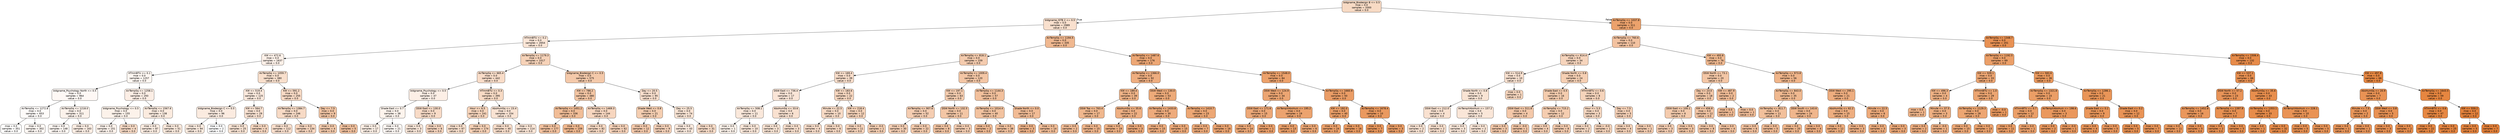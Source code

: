 digraph Tree {
node [shape=box, style="filled, rounded", color="black", fontname=helvetica] ;
edge [fontname=helvetica] ;
0 [label="bldgname_Biodesign B <= 0.5\nmse = 0.0\nsamples = 3300\nvalue = 0.0", fillcolor="#f7dac4"] ;
1 [label="bldgname_ISTB 2 <= 0.5\nmse = 0.0\nsamples = 2989\nvalue = 0.0", fillcolor="#f9e0ce"] ;
0 -> 1 [labeldistance=2.5, labelangle=45, headlabel="True"] ;
2 [label="HTmmBTU <= 0.2\nmse = 0.0\nsamples = 2654\nvalue = 0.0", fillcolor="#fae5d6"] ;
1 -> 2 ;
3 [label="KW <= 472.6\nmse = 0.0\nsamples = 1637\nvalue = 0.0", fillcolor="#fcf0e8"] ;
2 -> 3 ;
4 [label="HTmmBTU <= 0.1\nmse = 0.0\nsamples = 1257\nvalue = 0.0", fillcolor="#fdf6f1"] ;
3 -> 4 ;
5 [label="bldgname_Psychology North <= 0.5\nmse = 0.0\nsamples = 964\nvalue = 0.0", fillcolor="#fef8f5"] ;
4 -> 5 ;
6 [label="AirTempSq <= 1272.8\nmse = 0.0\nsamples = 653\nvalue = 0.0", fillcolor="#fefbf9"] ;
5 -> 6 ;
7 [label="mse = 0.0\nsamples = 351\nvalue = 0.0", fillcolor="#fffefd"] ;
6 -> 7 ;
8 [label="mse = 0.0\nsamples = 302\nvalue = 0.0", fillcolor="#fef8f4"] ;
6 -> 8 ;
9 [label="AirTempSq <= 1218.0\nmse = 0.0\nsamples = 311\nvalue = 0.0", fillcolor="#fcf2eb"] ;
5 -> 9 ;
10 [label="mse = 0.0\nsamples = 148\nvalue = 0.0", fillcolor="#fdf7f3"] ;
9 -> 10 ;
11 [label="mse = 0.0\nsamples = 163\nvalue = 0.0", fillcolor="#fbede3"] ;
9 -> 11 ;
12 [label="AirTempSq <= 1258.1\nmse = 0.0\nsamples = 293\nvalue = 0.0", fillcolor="#fceee5"] ;
4 -> 12 ;
13 [label="bldgname_Psychology <= 0.5\nmse = 0.0\nsamples = 155\nvalue = 0.0", fillcolor="#fcf2ea"] ;
12 -> 13 ;
14 [label="mse = 0.0\nsamples = 151\nvalue = 0.0", fillcolor="#fcf2eb"] ;
13 -> 14 ;
15 [label="mse = 0.0\nsamples = 4\nvalue = 0.0", fillcolor="#f7dac5"] ;
13 -> 15 ;
16 [label="AirTempSq <= 1567.6\nmse = 0.0\nsamples = 138\nvalue = 0.0", fillcolor="#fbebdf"] ;
12 -> 16 ;
17 [label="mse = 0.0\nsamples = 87\nvalue = 0.0", fillcolor="#fbece1"] ;
16 -> 17 ;
18 [label="mse = 0.0\nsamples = 51\nvalue = 0.0", fillcolor="#fae9dc"] ;
16 -> 18 ;
19 [label="AirTempSq <= 1059.7\nmse = 0.0\nsamples = 380\nvalue = 0.0", fillcolor="#f8dfcc"] ;
3 -> 19 ;
20 [label="KW <= 519.4\nmse = 0.0\nsamples = 125\nvalue = 0.0", fillcolor="#fbe9dd"] ;
19 -> 20 ;
21 [label="bldgname_Biodesign C <= 0.5\nmse = 0.0\nsamples = 96\nvalue = 0.0", fillcolor="#fbebe0"] ;
20 -> 21 ;
22 [label="mse = 0.0\nsamples = 94\nvalue = 0.0", fillcolor="#fbebdf"] ;
21 -> 22 ;
23 [label="mse = 0.0\nsamples = 2\nvalue = 0.0", fillcolor="#ffffff"] ;
21 -> 23 ;
24 [label="KW <= 564.7\nmse = 0.0\nsamples = 29\nvalue = 0.0", fillcolor="#f9e2d2"] ;
20 -> 24 ;
25 [label="mse = 0.0\nsamples = 25\nvalue = 0.0", fillcolor="#f9e4d4"] ;
24 -> 25 ;
26 [label="mse = 0.0\nsamples = 4\nvalue = 0.0", fillcolor="#f7d7c0"] ;
24 -> 26 ;
27 [label="KW <= 591.2\nmse = 0.0\nsamples = 255\nvalue = 0.0", fillcolor="#f7d9c4"] ;
19 -> 27 ;
28 [label="AirTempSq <= 1384.7\nmse = 0.0\nsamples = 246\nvalue = 0.0", fillcolor="#f7dac5"] ;
27 -> 28 ;
29 [label="mse = 0.0\nsamples = 112\nvalue = 0.0", fillcolor="#f8decc"] ;
28 -> 29 ;
30 [label="mse = 0.0\nsamples = 134\nvalue = 0.0", fillcolor="#f7d6bf"] ;
28 -> 30 ;
31 [label="Day <= 7.5\nmse = 0.0\nsamples = 9\nvalue = 0.0", fillcolor="#f3c6a5"] ;
27 -> 31 ;
32 [label="mse = 0.0\nsamples = 4\nvalue = 0.0", fillcolor="#f4caab"] ;
31 -> 32 ;
33 [label="mse = 0.0\nsamples = 5\nvalue = 0.0", fillcolor="#f2c19e"] ;
31 -> 33 ;
34 [label="AirTempSq <= 1179.3\nmse = 0.0\nsamples = 1017\nvalue = 0.0", fillcolor="#f6d2b8"] ;
2 -> 34 ;
35 [label="AirTempSq <= 665.4\nmse = 0.0\nsamples = 442\nvalue = 0.0", fillcolor="#f8dcc8"] ;
34 -> 35 ;
36 [label="bldgname_Psychology <= 0.5\nmse = 0.0\nsamples = 47\nvalue = 0.0", fillcolor="#fcefe6"] ;
35 -> 36 ;
37 [label="Shade East <= 0.7\nmse = 0.0\nsamples = 38\nvalue = 0.0", fillcolor="#fdf4ed"] ;
36 -> 37 ;
38 [label="mse = 0.0\nsamples = 17\nvalue = 0.0", fillcolor="#fbeee4"] ;
37 -> 38 ;
39 [label="mse = 0.0\nsamples = 21\nvalue = 0.0", fillcolor="#fef8f4"] ;
37 -> 39 ;
40 [label="DSW East <= 130.0\nmse = 0.0\nsamples = 9\nvalue = 0.0", fillcolor="#f8dbc7"] ;
36 -> 40 ;
41 [label="mse = 0.0\nsamples = 3\nvalue = 0.0", fillcolor="#fae7d9"] ;
40 -> 41 ;
42 [label="mse = 0.0\nsamples = 6\nvalue = 0.0", fillcolor="#f7d6bf"] ;
40 -> 42 ;
43 [label="HTmmBTU <= 0.3\nmse = 0.0\nsamples = 395\nvalue = 0.0", fillcolor="#f7dac4"] ;
35 -> 43 ;
44 [label="Hour <= 6.5\nmse = 0.0\nsamples = 241\nvalue = 0.0", fillcolor="#f6d4bb"] ;
43 -> 44 ;
45 [label="mse = 0.0\nsamples = 67\nvalue = 0.0", fillcolor="#f8dfcc"] ;
44 -> 45 ;
46 [label="mse = 0.0\nsamples = 174\nvalue = 0.0", fillcolor="#f5d0b5"] ;
44 -> 46 ;
47 [label="AbsHumSq <= 23.4\nmse = 0.0\nsamples = 154\nvalue = 0.0", fillcolor="#f9e3d3"] ;
43 -> 47 ;
48 [label="mse = 0.0\nsamples = 40\nvalue = 0.0", fillcolor="#f8ddca"] ;
47 -> 48 ;
49 [label="mse = 0.0\nsamples = 114\nvalue = 0.0", fillcolor="#fae5d6"] ;
47 -> 49 ;
50 [label="bldgname_Biodesign C <= 0.5\nmse = 0.0\nsamples = 575\nvalue = 0.0", fillcolor="#f4c9aa"] ;
34 -> 50 ;
51 [label="KW <= 786.2\nmse = 0.0\nsamples = 480\nvalue = 0.0", fillcolor="#f3c5a3"] ;
50 -> 51 ;
52 [label="AirTempSq <= 1451.2\nmse = 0.0\nsamples = 336\nvalue = 0.0", fillcolor="#f1bd97"] ;
51 -> 52 ;
53 [label="mse = 0.0\nsamples = 177\nvalue = 0.0", fillcolor="#f2c19e"] ;
52 -> 53 ;
54 [label="mse = 0.0\nsamples = 159\nvalue = 0.0", fillcolor="#f0b88f"] ;
52 -> 54 ;
55 [label="AirTempSq <= 1469.3\nmse = 0.0\nsamples = 144\nvalue = 0.0", fillcolor="#f7d6bf"] ;
51 -> 55 ;
56 [label="mse = 0.0\nsamples = 82\nvalue = 0.0", fillcolor="#f7d9c3"] ;
55 -> 56 ;
57 [label="mse = 0.0\nsamples = 62\nvalue = 0.0", fillcolor="#f6d2b9"] ;
55 -> 57 ;
58 [label="Day <= 20.5\nmse = 0.0\nsamples = 95\nvalue = 0.0", fillcolor="#f8decc"] ;
50 -> 58 ;
59 [label="Shade West <= 0.8\nmse = 0.0\nsamples = 21\nvalue = 0.0", fillcolor="#f5ceb1"] ;
58 -> 59 ;
60 [label="mse = 0.0\nsamples = 12\nvalue = 0.0", fillcolor="#f4c9ab"] ;
59 -> 60 ;
61 [label="mse = 0.0\nsamples = 9\nvalue = 0.0", fillcolor="#f6d2b9"] ;
59 -> 61 ;
62 [label="Day <= 25.5\nmse = 0.0\nsamples = 74\nvalue = 0.0", fillcolor="#f9e4d4"] ;
58 -> 62 ;
63 [label="mse = 0.0\nsamples = 43\nvalue = 0.0", fillcolor="#fbeade"] ;
62 -> 63 ;
64 [label="mse = 0.0\nsamples = 31\nvalue = 0.0", fillcolor="#f8dcc8"] ;
62 -> 64 ;
65 [label="AirTempSq <= 1194.5\nmse = 0.0\nsamples = 335\nvalue = 0.0", fillcolor="#f0b890"] ;
1 -> 65 ;
66 [label="AirTempSq <= 818.1\nmse = 0.0\nsamples = 159\nvalue = 0.0", fillcolor="#f4cbae"] ;
65 -> 66 ;
67 [label="KW <= 169.4\nmse = 0.0\nsamples = 39\nvalue = 0.0", fillcolor="#f8ddca"] ;
66 -> 67 ;
68 [label="DSW East <= 736.4\nmse = 0.0\nsamples = 17\nvalue = 0.0", fillcolor="#fae5d7"] ;
67 -> 68 ;
69 [label="AirTempSq <= 508.1\nmse = 0.0\nsamples = 11\nvalue = 0.0", fillcolor="#fae8db"] ;
68 -> 69 ;
70 [label="mse = 0.0\nsamples = 1\nvalue = 0.0", fillcolor="#fcf2ea"] ;
69 -> 70 ;
71 [label="mse = 0.0\nsamples = 10\nvalue = 0.0", fillcolor="#fae7d9"] ;
69 -> 71 ;
72 [label="AbsHumSq <= 33.6\nmse = 0.0\nsamples = 6\nvalue = 0.0", fillcolor="#f9e1d0"] ;
68 -> 72 ;
73 [label="mse = 0.0\nsamples = 3\nvalue = 0.0", fillcolor="#f9e4d4"] ;
72 -> 73 ;
74 [label="mse = 0.0\nsamples = 3\nvalue = 0.0", fillcolor="#f9e0ce"] ;
72 -> 74 ;
75 [label="KW <= 183.6\nmse = 0.0\nsamples = 22\nvalue = 0.0", fillcolor="#f7d7c0"] ;
67 -> 75 ;
76 [label="Minute <= 22.5\nmse = 0.0\nsamples = 10\nvalue = 0.0", fillcolor="#f8dbc6"] ;
75 -> 76 ;
77 [label="mse = 0.0\nsamples = 4\nvalue = 0.0", fillcolor="#f8ddca"] ;
76 -> 77 ;
78 [label="mse = 0.0\nsamples = 6\nvalue = 0.0", fillcolor="#f7d9c3"] ;
76 -> 78 ;
79 [label="KW <= 218.4\nmse = 0.0\nsamples = 12\nvalue = 0.0", fillcolor="#f6d3b9"] ;
75 -> 79 ;
80 [label="mse = 0.0\nsamples = 11\nvalue = 0.0", fillcolor="#f6d3ba"] ;
79 -> 80 ;
81 [label="mse = -0.0\nsamples = 1\nvalue = 0.0", fillcolor="#f5cfb3"] ;
79 -> 81 ;
82 [label="AirTempSq <= 1009.4\nmse = 0.0\nsamples = 120\nvalue = 0.0", fillcolor="#f3c6a5"] ;
66 -> 82 ;
83 [label="KW <= 197.1\nmse = 0.0\nsamples = 63\nvalue = 0.0", fillcolor="#f4ccaf"] ;
82 -> 83 ;
84 [label="AirTempSq <= 907.6\nmse = 0.0\nsamples = 52\nvalue = 0.0", fillcolor="#f5cdb1"] ;
83 -> 84 ;
85 [label="mse = 0.0\nsamples = 30\nvalue = 0.0", fillcolor="#f5cfb4"] ;
84 -> 85 ;
86 [label="mse = 0.0\nsamples = 22\nvalue = 0.0", fillcolor="#f4cbad"] ;
84 -> 86 ;
87 [label="DSW North <= 132.5\nmse = 0.0\nsamples = 11\nvalue = 0.0", fillcolor="#f3c6a5"] ;
83 -> 87 ;
88 [label="mse = 0.0\nsamples = 8\nvalue = 0.0", fillcolor="#f3c4a2"] ;
87 -> 88 ;
89 [label="mse = 0.0\nsamples = 3\nvalue = 0.0", fillcolor="#f5ceb2"] ;
87 -> 89 ;
90 [label="AirTempSq <= 1144.3\nmse = 0.0\nsamples = 57\nvalue = 0.0", fillcolor="#f2c09c"] ;
82 -> 90 ;
91 [label="AirTempSq <= 1014.4\nmse = 0.0\nsamples = 40\nvalue = 0.0", fillcolor="#f2c29f"] ;
90 -> 91 ;
92 [label="mse = 0.0\nsamples = 2\nvalue = 0.0", fillcolor="#f1bb94"] ;
91 -> 92 ;
93 [label="mse = 0.0\nsamples = 38\nvalue = 0.0", fillcolor="#f3c3a0"] ;
91 -> 93 ;
94 [label="Shade North <= 0.0\nmse = 0.0\nsamples = 17\nvalue = 0.0", fillcolor="#f1bb95"] ;
90 -> 94 ;
95 [label="mse = 0.0\nsamples = 3\nvalue = 0.0", fillcolor="#efb388"] ;
94 -> 95 ;
96 [label="mse = 0.0\nsamples = 14\nvalue = 0.0", fillcolor="#f1bd97"] ;
94 -> 96 ;
97 [label="AirTempSq <= 1487.6\nmse = 0.0\nsamples = 176\nvalue = 0.0", fillcolor="#eda775"] ;
65 -> 97 ;
98 [label="AirTempSq <= 1366.0\nmse = 0.0\nsamples = 92\nvalue = 0.0", fillcolor="#eead7f"] ;
97 -> 98 ;
99 [label="KW <= 189.4\nmse = 0.0\nsamples = 39\nvalue = 0.0", fillcolor="#efb387"] ;
98 -> 99 ;
100 [label="DSW Top <= 763.4\nmse = 0.0\nsamples = 17\nvalue = 0.0", fillcolor="#f0b78d"] ;
99 -> 100 ;
101 [label="mse = 0.0\nsamples = 2\nvalue = 0.0", fillcolor="#f1bc96"] ;
100 -> 101 ;
102 [label="mse = 0.0\nsamples = 15\nvalue = 0.0", fillcolor="#f0b68c"] ;
100 -> 102 ;
103 [label="AbsHumSq <= 35.6\nmse = 0.0\nsamples = 22\nvalue = 0.0", fillcolor="#efb083"] ;
99 -> 103 ;
104 [label="mse = 0.0\nsamples = 19\nvalue = 0.0", fillcolor="#efb285"] ;
103 -> 104 ;
105 [label="mse = 0.0\nsamples = 3\nvalue = 0.0", fillcolor="#edaa7a"] ;
103 -> 105 ;
106 [label="DSW West <= 130.0\nmse = 0.0\nsamples = 53\nvalue = 0.0", fillcolor="#edaa79"] ;
98 -> 106 ;
107 [label="AirTempSq <= 1433.8\nmse = 0.0\nsamples = 30\nvalue = 0.0", fillcolor="#eeab7c"] ;
106 -> 107 ;
108 [label="mse = 0.0\nsamples = 15\nvalue = 0.0", fillcolor="#eead7e"] ;
107 -> 108 ;
109 [label="mse = 0.0\nsamples = 15\nvalue = 0.0", fillcolor="#edaa79"] ;
107 -> 109 ;
110 [label="AirTempSq <= 1410.7\nmse = 0.0\nsamples = 23\nvalue = 0.0", fillcolor="#eda774"] ;
106 -> 110 ;
111 [label="mse = 0.0\nsamples = 7\nvalue = 0.0", fillcolor="#eeab7a"] ;
110 -> 111 ;
112 [label="mse = 0.0\nsamples = 16\nvalue = 0.0", fillcolor="#eca572"] ;
110 -> 112 ;
113 [label="AirTempSq <= 1548.0\nmse = 0.0\nsamples = 84\nvalue = 0.0", fillcolor="#eca16b"] ;
97 -> 113 ;
114 [label="DSW West <= 124.9\nmse = 0.0\nsamples = 34\nvalue = 0.0", fillcolor="#eca572"] ;
113 -> 114 ;
115 [label="DSW East <= 171.6\nmse = 0.0\nsamples = 15\nvalue = 0.0", fillcolor="#eda877"] ;
114 -> 115 ;
116 [label="mse = 0.0\nsamples = 14\nvalue = 0.0", fillcolor="#eda978"] ;
115 -> 116 ;
117 [label="mse = 0.0\nsamples = 1\nvalue = 0.0", fillcolor="#eca16c"] ;
115 -> 117 ;
118 [label="AirTempXAbsHum <= 195.2\nmse = 0.0\nsamples = 19\nvalue = 0.0", fillcolor="#eca36e"] ;
114 -> 118 ;
119 [label="mse = 0.0\nsamples = 13\nvalue = 0.0", fillcolor="#eba06a"] ;
118 -> 119 ;
120 [label="mse = 0.0\nsamples = 6\nvalue = 0.0", fillcolor="#eda876"] ;
118 -> 120 ;
121 [label="AirTempSq <= 1660.9\nmse = 0.0\nsamples = 50\nvalue = 0.0", fillcolor="#eb9d66"] ;
113 -> 121 ;
122 [label="KW <= 192.0\nmse = 0.0\nsamples = 40\nvalue = 0.0", fillcolor="#eb9f68"] ;
121 -> 122 ;
123 [label="mse = 0.0\nsamples = 24\nvalue = 0.0", fillcolor="#eca16b"] ;
122 -> 123 ;
124 [label="mse = 0.0\nsamples = 16\nvalue = 0.0", fillcolor="#eb9c63"] ;
122 -> 124 ;
125 [label="AirTempSq <= 1678.4\nmse = 0.0\nsamples = 10\nvalue = 0.0", fillcolor="#ea995f"] ;
121 -> 125 ;
126 [label="mse = 0.0\nsamples = 7\nvalue = 0.0", fillcolor="#ea985d"] ;
125 -> 126 ;
127 [label="mse = 0.0\nsamples = 3\nvalue = 0.0", fillcolor="#eb9e67"] ;
125 -> 127 ;
128 [label="AirTempSq <= 1037.8\nmse = 0.0\nsamples = 311\nvalue = 0.0", fillcolor="#eca26c"] ;
0 -> 128 [labeldistance=2.5, labelangle=-45, headlabel="False"] ;
129 [label="AirTempSq <= 760.6\nmse = 0.0\nsamples = 110\nvalue = 0.0", fillcolor="#f3c2a0"] ;
128 -> 129 ;
130 [label="AirTempSq <= 614.4\nmse = 0.0\nsamples = 34\nvalue = 0.0", fillcolor="#f6d4bc"] ;
129 -> 130 ;
131 [label="KW <= 514.9\nmse = 0.0\nsamples = 10\nvalue = 0.0", fillcolor="#f9e1d0"] ;
130 -> 131 ;
132 [label="Shade North <= 0.8\nmse = 0.0\nsamples = 9\nvalue = 0.0", fillcolor="#f9e4d4"] ;
131 -> 132 ;
133 [label="DSW East <= 212.0\nmse = 0.0\nsamples = 4\nvalue = 0.0", fillcolor="#f9e1d0"] ;
132 -> 133 ;
134 [label="mse = 0.0\nsamples = 2\nvalue = 0.0", fillcolor="#f9e3d3"] ;
133 -> 134 ;
135 [label="mse = 0.0\nsamples = 2\nvalue = 0.0", fillcolor="#f9e0ce"] ;
133 -> 135 ;
136 [label="AirTempXAbsHum <= 157.2\nmse = 0.0\nsamples = 5\nvalue = 0.0", fillcolor="#fae6d8"] ;
132 -> 136 ;
137 [label="mse = 0.0\nsamples = 3\nvalue = 0.0", fillcolor="#fae7d9"] ;
136 -> 137 ;
138 [label="mse = 0.0\nsamples = 2\nvalue = 0.0", fillcolor="#fae5d6"] ;
136 -> 138 ;
139 [label="mse = 0.0\nsamples = 1\nvalue = 0.0", fillcolor="#f6d5bd"] ;
131 -> 139 ;
140 [label="Shade North <= 0.8\nmse = 0.0\nsamples = 24\nvalue = 0.0", fillcolor="#f5cfb3"] ;
130 -> 140 ;
141 [label="Shade East <= 0.5\nmse = 0.0\nsamples = 16\nvalue = 0.0", fillcolor="#f4ccae"] ;
140 -> 141 ;
142 [label="DSW East <= 511.8\nmse = 0.0\nsamples = 4\nvalue = 0.0", fillcolor="#f4c8a9"] ;
141 -> 142 ;
143 [label="mse = 0.0\nsamples = 3\nvalue = 0.0", fillcolor="#f4c9aa"] ;
142 -> 143 ;
144 [label="mse = -0.0\nsamples = 1\nvalue = 0.0", fillcolor="#f3c6a6"] ;
142 -> 144 ;
145 [label="AirTempSq <= 715.2\nmse = 0.0\nsamples = 12\nvalue = 0.0", fillcolor="#f5cdb0"] ;
141 -> 145 ;
146 [label="mse = 0.0\nsamples = 4\nvalue = 0.0", fillcolor="#f5cfb4"] ;
145 -> 146 ;
147 [label="mse = 0.0\nsamples = 8\nvalue = 0.0", fillcolor="#f4cbae"] ;
145 -> 147 ;
148 [label="HTmmBTU <= 0.6\nmse = 0.0\nsamples = 8\nvalue = 0.0", fillcolor="#f6d4bb"] ;
140 -> 148 ;
149 [label="Hour <= 5.5\nmse = 0.0\nsamples = 3\nvalue = 0.0", fillcolor="#f7d8c1"] ;
148 -> 149 ;
150 [label="mse = 0.0\nsamples = 2\nvalue = 0.0", fillcolor="#f7d9c3"] ;
149 -> 150 ;
151 [label="mse = -0.0\nsamples = 1\nvalue = 0.0", fillcolor="#f6d4bb"] ;
149 -> 151 ;
152 [label="Day <= 7.5\nmse = 0.0\nsamples = 5\nvalue = 0.0", fillcolor="#f6d1b7"] ;
148 -> 152 ;
153 [label="mse = 0.0\nsamples = 4\nvalue = 0.0", fillcolor="#f6d3b9"] ;
152 -> 153 ;
154 [label="mse = 0.0\nsamples = 1\nvalue = 0.0", fillcolor="#f5ceb2"] ;
152 -> 154 ;
155 [label="KW <= 493.8\nmse = 0.0\nsamples = 76\nvalue = 0.0", fillcolor="#f0b990"] ;
129 -> 155 ;
156 [label="DSW North <= 73.1\nmse = 0.0\nsamples = 20\nvalue = 0.0", fillcolor="#f3c6a5"] ;
155 -> 156 ;
157 [label="Day <= 23.0\nmse = 0.0\nsamples = 18\nvalue = 0.0", fillcolor="#f3c7a7"] ;
156 -> 157 ;
158 [label="DSW East <= 100.1\nmse = 0.0\nsamples = 6\nvalue = 0.0", fillcolor="#f4cbad"] ;
157 -> 158 ;
159 [label="mse = 0.0\nsamples = 3\nvalue = 0.0", fillcolor="#f5ceb3"] ;
158 -> 159 ;
160 [label="mse = 0.0\nsamples = 3\nvalue = 0.0", fillcolor="#f3c7a6"] ;
158 -> 160 ;
161 [label="KW <= 456.8\nmse = 0.0\nsamples = 12\nvalue = 0.0", fillcolor="#f3c5a4"] ;
157 -> 161 ;
162 [label="mse = 0.0\nsamples = 8\nvalue = 0.0", fillcolor="#f3c6a5"] ;
161 -> 162 ;
163 [label="mse = 0.0\nsamples = 4\nvalue = 0.0", fillcolor="#f2c29f"] ;
161 -> 163 ;
164 [label="KW <= 487.9\nmse = 0.0\nsamples = 2\nvalue = 0.0", fillcolor="#f1bc96"] ;
156 -> 164 ;
165 [label="mse = 0.0\nsamples = 1\nvalue = 0.0", fillcolor="#f1bb94"] ;
164 -> 165 ;
166 [label="mse = 0.0\nsamples = 1\nvalue = 0.0", fillcolor="#f1bd98"] ;
164 -> 166 ;
167 [label="AirTempSq <= 973.8\nmse = 0.0\nsamples = 56\nvalue = 0.0", fillcolor="#f0b58a"] ;
155 -> 167 ;
168 [label="AirTempSq <= 843.0\nmse = 0.0\nsamples = 35\nvalue = 0.0", fillcolor="#f0b990"] ;
167 -> 168 ;
169 [label="AirTempSq <= 811.7\nmse = 0.0\nsamples = 11\nvalue = 0.0", fillcolor="#f2c09b"] ;
168 -> 169 ;
170 [label="mse = 0.0\nsamples = 6\nvalue = 0.0", fillcolor="#f2c19e"] ;
169 -> 170 ;
171 [label="mse = 0.0\nsamples = 5\nvalue = 0.0", fillcolor="#f1bc96"] ;
169 -> 171 ;
172 [label="DSW South <= 143.6\nmse = 0.0\nsamples = 24\nvalue = 0.0", fillcolor="#f0b68c"] ;
168 -> 172 ;
173 [label="mse = 0.0\nsamples = 20\nvalue = 0.0", fillcolor="#f0b78d"] ;
172 -> 173 ;
174 [label="mse = 0.0\nsamples = 4\nvalue = 0.0", fillcolor="#efaf82"] ;
172 -> 174 ;
175 [label="DSW West <= 295.1\nmse = 0.0\nsamples = 21\nvalue = 0.0", fillcolor="#eead7f"] ;
167 -> 175 ;
176 [label="AbsHumSq <= 62.2\nmse = 0.0\nsamples = 15\nvalue = 0.0", fillcolor="#eeae80"] ;
175 -> 176 ;
177 [label="mse = 0.0\nsamples = 12\nvalue = 0.0", fillcolor="#eeae7f"] ;
176 -> 177 ;
178 [label="mse = 0.0\nsamples = 3\nvalue = 0.0", fillcolor="#efb185"] ;
176 -> 178 ;
179 [label="Minute <= 22.5\nmse = 0.0\nsamples = 6\nvalue = 0.0", fillcolor="#eeab7b"] ;
175 -> 179 ;
180 [label="mse = 0.0\nsamples = 3\nvalue = 0.0", fillcolor="#eeac7c"] ;
179 -> 180 ;
181 [label="mse = 0.0\nsamples = 3\nvalue = 0.0", fillcolor="#eda978"] ;
179 -> 181 ;
182 [label="AirTempSq <= 1348.7\nmse = 0.0\nsamples = 201\nvalue = 0.0", fillcolor="#e89153"] ;
128 -> 182 ;
183 [label="AirTempSq <= 1192.5\nmse = 0.0\nsamples = 69\nvalue = 0.0", fillcolor="#eb9f68"] ;
182 -> 183 ;
184 [label="KW <= 509.1\nmse = 0.0\nsamples = 33\nvalue = 0.0", fillcolor="#eda673"] ;
183 -> 184 ;
185 [label="KW <= 496.3\nmse = 0.0\nsamples = 4\nvalue = 0.0", fillcolor="#efb184"] ;
184 -> 185 ;
186 [label="mse = 0.0\nsamples = 1\nvalue = 0.0", fillcolor="#f0b58a"] ;
185 -> 186 ;
187 [label="Minute <= 37.5\nmse = 0.0\nsamples = 3\nvalue = 0.0", fillcolor="#eeaf81"] ;
185 -> 187 ;
188 [label="mse = 0.0\nsamples = 2\nvalue = 0.0", fillcolor="#eead7f"] ;
187 -> 188 ;
189 [label="mse = -0.0\nsamples = 1\nvalue = 0.0", fillcolor="#efb185"] ;
187 -> 189 ;
190 [label="HTmmBTU <= 1.0\nmse = 0.0\nsamples = 29\nvalue = 0.0", fillcolor="#eca571"] ;
184 -> 190 ;
191 [label="AirTempSq <= 1129.3\nmse = 0.0\nsamples = 28\nvalue = 0.0", fillcolor="#eda672"] ;
190 -> 191 ;
192 [label="mse = 0.0\nsamples = 15\nvalue = 0.0", fillcolor="#eda876"] ;
191 -> 192 ;
193 [label="mse = 0.0\nsamples = 13\nvalue = 0.0", fillcolor="#eca36e"] ;
191 -> 193 ;
194 [label="mse = -0.0\nsamples = 1\nvalue = 0.0", fillcolor="#ea995e"] ;
190 -> 194 ;
195 [label="KW <= 583.6\nmse = 0.0\nsamples = 36\nvalue = 0.0", fillcolor="#ea995e"] ;
183 -> 195 ;
196 [label="AirTempSq <= 1321.8\nmse = 0.0\nsamples = 15\nvalue = 0.0", fillcolor="#eb9e66"] ;
195 -> 196 ;
197 [label="HTmmBTU <= 0.7\nmse = 0.0\nsamples = 12\nvalue = 0.0", fillcolor="#eb9f68"] ;
196 -> 197 ;
198 [label="mse = 0.0\nsamples = 11\nvalue = 0.0", fillcolor="#eb9e67"] ;
197 -> 198 ;
199 [label="mse = 0.0\nsamples = 1\nvalue = 0.0", fillcolor="#eca26d"] ;
197 -> 199 ;
200 [label="AirTempXAbsHum <= 198.6\nmse = 0.0\nsamples = 3\nvalue = 0.0", fillcolor="#ea985d"] ;
196 -> 200 ;
201 [label="mse = 0.0\nsamples = 2\nvalue = 0.0", fillcolor="#ea985d"] ;
200 -> 201 ;
202 [label="mse = -0.0\nsamples = 1\nvalue = 0.0", fillcolor="#ea995f"] ;
200 -> 202 ;
203 [label="AirTempSq <= 1286.1\nmse = 0.0\nsamples = 21\nvalue = 0.0", fillcolor="#e99558"] ;
195 -> 203 ;
204 [label="Shade East <= 0.2\nmse = 0.0\nsamples = 9\nvalue = 0.0", fillcolor="#ea975b"] ;
203 -> 204 ;
205 [label="mse = 0.0\nsamples = 4\nvalue = 0.0", fillcolor="#e99559"] ;
204 -> 205 ;
206 [label="mse = 0.0\nsamples = 5\nvalue = 0.0", fillcolor="#ea985e"] ;
204 -> 206 ;
207 [label="Shade East <= 0.2\nmse = 0.0\nsamples = 12\nvalue = 0.0", fillcolor="#e99356"] ;
203 -> 207 ;
208 [label="mse = 0.0\nsamples = 5\nvalue = 0.0", fillcolor="#e89152"] ;
207 -> 208 ;
209 [label="mse = 0.0\nsamples = 7\nvalue = 0.0", fillcolor="#e99559"] ;
207 -> 209 ;
210 [label="AirTempSq <= 1506.4\nmse = 0.0\nsamples = 132\nvalue = 0.0", fillcolor="#e78b49"] ;
182 -> 210 ;
211 [label="KW <= 537.1\nmse = 0.0\nsamples = 66\nvalue = 0.0", fillcolor="#e89051"] ;
210 -> 211 ;
212 [label="DSW North <= 57.2\nmse = 0.0\nsamples = 23\nvalue = 0.0", fillcolor="#e99458"] ;
211 -> 212 ;
213 [label="AirTempSq <= 1452.8\nmse = 0.0\nsamples = 16\nvalue = 0.0", fillcolor="#ea975c"] ;
212 -> 213 ;
214 [label="mse = 0.0\nsamples = 11\nvalue = 0.0", fillcolor="#ea995e"] ;
213 -> 214 ;
215 [label="mse = 0.0\nsamples = 5\nvalue = 0.0", fillcolor="#e99356"] ;
213 -> 215 ;
216 [label="AirTempSq <= 1397.8\nmse = 0.0\nsamples = 7\nvalue = 0.0", fillcolor="#e89152"] ;
212 -> 216 ;
217 [label="mse = 0.0\nsamples = 2\nvalue = 0.0", fillcolor="#e99355"] ;
216 -> 217 ;
218 [label="mse = 0.0\nsamples = 5\nvalue = 0.0", fillcolor="#e89050"] ;
216 -> 218 ;
219 [label="AbsHumSq <= 35.6\nmse = 0.0\nsamples = 43\nvalue = 0.0", fillcolor="#e88e4d"] ;
211 -> 219 ;
220 [label="AirTempSq <= 1353.1\nmse = 0.0\nsamples = 33\nvalue = 0.0", fillcolor="#e78c4a"] ;
219 -> 220 ;
221 [label="mse = 0.0\nsamples = 1\nvalue = 0.0", fillcolor="#e99355"] ;
220 -> 221 ;
222 [label="mse = 0.0\nsamples = 32\nvalue = 0.0", fillcolor="#e78c4a"] ;
220 -> 222 ;
223 [label="AirTempXAbsHum <= 228.1\nmse = 0.0\nsamples = 10\nvalue = 0.0", fillcolor="#e99355"] ;
219 -> 223 ;
224 [label="mse = 0.0\nsamples = 5\nvalue = 0.0", fillcolor="#e89152"] ;
223 -> 224 ;
225 [label="mse = 0.0\nsamples = 5\nvalue = 0.0", fillcolor="#e99558"] ;
223 -> 225 ;
226 [label="KW <= 497.8\nmse = 0.0\nsamples = 66\nvalue = 0.0", fillcolor="#e68742"] ;
210 -> 226 ;
227 [label="AbsHumSq <= 20.9\nmse = 0.0\nsamples = 7\nvalue = 0.0", fillcolor="#e99254"] ;
226 -> 227 ;
228 [label="Minute <= 7.5\nmse = 0.0\nsamples = 2\nvalue = 0.0", fillcolor="#e9965a"] ;
227 -> 228 ;
229 [label="mse = 0.0\nsamples = 1\nvalue = 0.0", fillcolor="#e9965a"] ;
228 -> 229 ;
230 [label="mse = 0.0\nsamples = 1\nvalue = 0.0", fillcolor="#e9965a"] ;
228 -> 230 ;
231 [label="DSW West <= 3.8\nmse = 0.0\nsamples = 5\nvalue = 0.0", fillcolor="#e89153"] ;
227 -> 231 ;
232 [label="mse = 0.0\nsamples = 3\nvalue = 0.0", fillcolor="#e99254"] ;
231 -> 232 ;
233 [label="mse = 0.0\nsamples = 2\nvalue = 0.0", fillcolor="#e88f4f"] ;
231 -> 233 ;
234 [label="AirTempSq <= 1643.5\nmse = 0.0\nsamples = 59\nvalue = 0.0", fillcolor="#e68640"] ;
226 -> 234 ;
235 [label="HTmmBTU <= 0.6\nmse = 0.0\nsamples = 47\nvalue = 0.0", fillcolor="#e68742"] ;
234 -> 235 ;
236 [label="mse = 0.0\nsamples = 22\nvalue = 0.0", fillcolor="#e68844"] ;
235 -> 236 ;
237 [label="mse = 0.0\nsamples = 25\nvalue = 0.0", fillcolor="#e68540"] ;
235 -> 237 ;
238 [label="KW <= 559.2\nmse = 0.0\nsamples = 12\nvalue = 0.0", fillcolor="#e5823b"] ;
234 -> 238 ;
239 [label="mse = 0.0\nsamples = 5\nvalue = 0.0", fillcolor="#e6853f"] ;
238 -> 239 ;
240 [label="mse = 0.0\nsamples = 7\nvalue = 0.0", fillcolor="#e58139"] ;
238 -> 240 ;
}